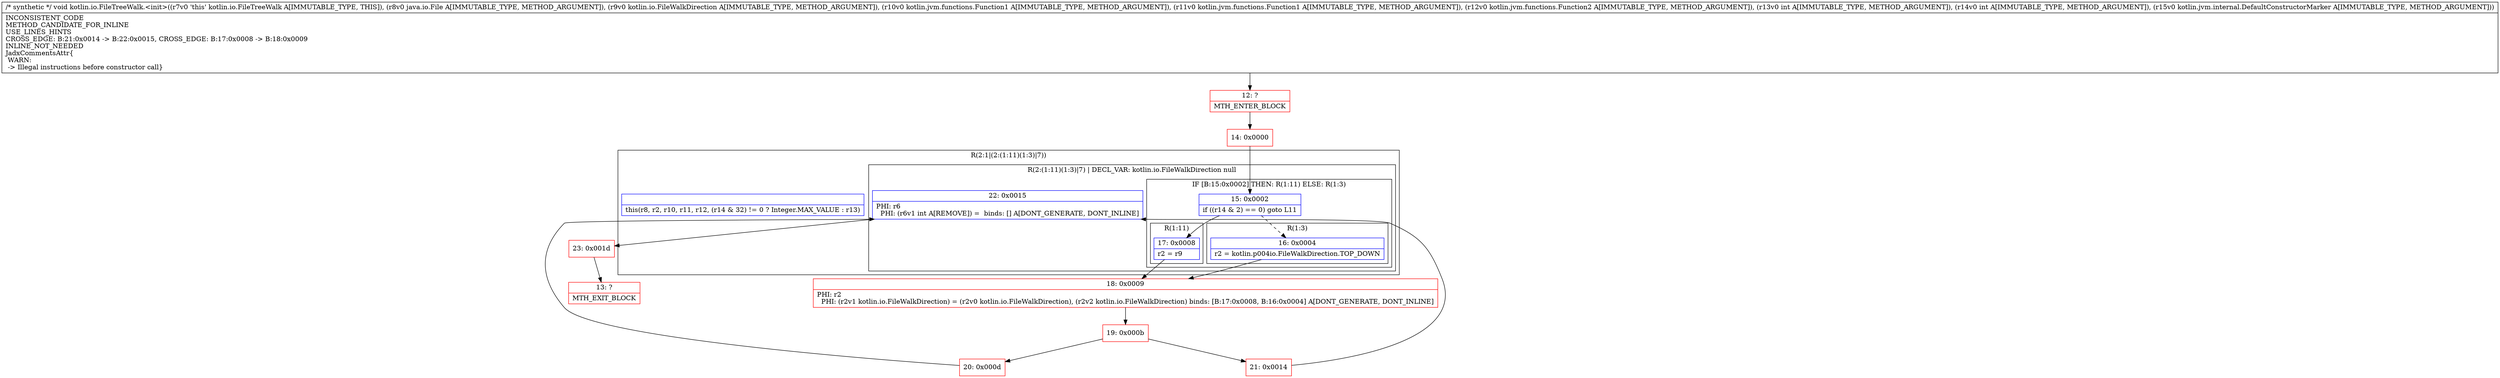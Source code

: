 digraph "CFG forkotlin.io.FileTreeWalk.\<init\>(Ljava\/io\/File;Lkotlin\/io\/FileWalkDirection;Lkotlin\/jvm\/functions\/Function1;Lkotlin\/jvm\/functions\/Function1;Lkotlin\/jvm\/functions\/Function2;IILkotlin\/jvm\/internal\/DefaultConstructorMarker;)V" {
subgraph cluster_Region_1361751859 {
label = "R(2:1|(2:(1:11)(1:3)|7))";
node [shape=record,color=blue];
Node_InsnContainer_1268670660 [shape=record,label="{|this(r8, r2, r10, r11, r12, (r14 & 32) != 0 ? Integer.MAX_VALUE : r13)\l}"];
subgraph cluster_Region_575015947 {
label = "R(2:(1:11)(1:3)|7) | DECL_VAR: kotlin.io.FileWalkDirection null\l";
node [shape=record,color=blue];
subgraph cluster_IfRegion_1573655766 {
label = "IF [B:15:0x0002] THEN: R(1:11) ELSE: R(1:3)";
node [shape=record,color=blue];
Node_15 [shape=record,label="{15\:\ 0x0002|if ((r14 & 2) == 0) goto L11\l}"];
subgraph cluster_Region_821776752 {
label = "R(1:11)";
node [shape=record,color=blue];
Node_17 [shape=record,label="{17\:\ 0x0008|r2 = r9\l}"];
}
subgraph cluster_Region_497629818 {
label = "R(1:3)";
node [shape=record,color=blue];
Node_16 [shape=record,label="{16\:\ 0x0004|r2 = kotlin.p004io.FileWalkDirection.TOP_DOWN\l}"];
}
}
Node_22 [shape=record,label="{22\:\ 0x0015|PHI: r6 \l  PHI: (r6v1 int A[REMOVE]) =  binds: [] A[DONT_GENERATE, DONT_INLINE]\l}"];
}
}
Node_12 [shape=record,color=red,label="{12\:\ ?|MTH_ENTER_BLOCK\l}"];
Node_14 [shape=record,color=red,label="{14\:\ 0x0000}"];
Node_18 [shape=record,color=red,label="{18\:\ 0x0009|PHI: r2 \l  PHI: (r2v1 kotlin.io.FileWalkDirection) = (r2v0 kotlin.io.FileWalkDirection), (r2v2 kotlin.io.FileWalkDirection) binds: [B:17:0x0008, B:16:0x0004] A[DONT_GENERATE, DONT_INLINE]\l}"];
Node_19 [shape=record,color=red,label="{19\:\ 0x000b}"];
Node_20 [shape=record,color=red,label="{20\:\ 0x000d}"];
Node_23 [shape=record,color=red,label="{23\:\ 0x001d}"];
Node_13 [shape=record,color=red,label="{13\:\ ?|MTH_EXIT_BLOCK\l}"];
Node_21 [shape=record,color=red,label="{21\:\ 0x0014}"];
MethodNode[shape=record,label="{\/* synthetic *\/ void kotlin.io.FileTreeWalk.\<init\>((r7v0 'this' kotlin.io.FileTreeWalk A[IMMUTABLE_TYPE, THIS]), (r8v0 java.io.File A[IMMUTABLE_TYPE, METHOD_ARGUMENT]), (r9v0 kotlin.io.FileWalkDirection A[IMMUTABLE_TYPE, METHOD_ARGUMENT]), (r10v0 kotlin.jvm.functions.Function1 A[IMMUTABLE_TYPE, METHOD_ARGUMENT]), (r11v0 kotlin.jvm.functions.Function1 A[IMMUTABLE_TYPE, METHOD_ARGUMENT]), (r12v0 kotlin.jvm.functions.Function2 A[IMMUTABLE_TYPE, METHOD_ARGUMENT]), (r13v0 int A[IMMUTABLE_TYPE, METHOD_ARGUMENT]), (r14v0 int A[IMMUTABLE_TYPE, METHOD_ARGUMENT]), (r15v0 kotlin.jvm.internal.DefaultConstructorMarker A[IMMUTABLE_TYPE, METHOD_ARGUMENT]))  | INCONSISTENT_CODE\lMETHOD_CANDIDATE_FOR_INLINE\lUSE_LINES_HINTS\lCROSS_EDGE: B:21:0x0014 \-\> B:22:0x0015, CROSS_EDGE: B:17:0x0008 \-\> B:18:0x0009\lINLINE_NOT_NEEDED\lJadxCommentsAttr\{\l WARN: \l \-\> Illegal instructions before constructor call\}\l}"];
MethodNode -> Node_12;Node_15 -> Node_16[style=dashed];
Node_15 -> Node_17;
Node_17 -> Node_18;
Node_16 -> Node_18;
Node_22 -> Node_23;
Node_12 -> Node_14;
Node_14 -> Node_15;
Node_18 -> Node_19;
Node_19 -> Node_20;
Node_19 -> Node_21;
Node_20 -> Node_22;
Node_23 -> Node_13;
Node_21 -> Node_22;
}

